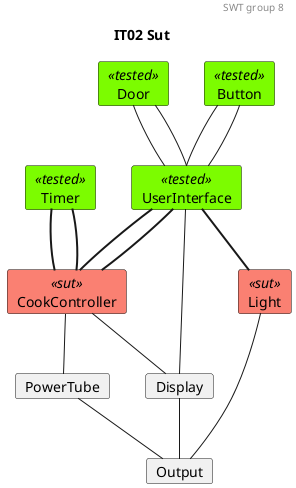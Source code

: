 @startuml IT02-Sut

'Testing colors:
skinparam card {
    backgroundColor<<tested>> lawngreen
    backgroundColor<<sut>> salmon
    backgroundColor<<test>> salmon
    backgroundColor<<fake>> gold
}

header SWT group 8
title IT02 Sut

'0.
    card Door<<tested>>
    card Button<<tested>>
    card Timer<<tested>>

'1.
    card UserInterface<<tested>>

'2.
    card CookController<<sut>>
    card Light<<sut>>

'3.
    card PowerTube
    card Display

'4 
    card Output

'Relations projects
' 0. to 1.
Door -- UserInterface
Door -- UserInterface

Button -- UserInterface
Button -- UserInterface


'Relations CookController:
'1.
UserInterface -[thickness=2]- CookController
UserInterface -[thickness=2]- CookController

'1. to 3.
'Door -[thickness=2]- CookController

Timer -[thickness=2]- CookController
Timer -[thickness=2]- CookController


CookController -- PowerTube

'1. to 2.
UserInterface -- Display
UserInterface -[thickness=2]- Light
CookController -- Display



' Relations 2. to 3.
Light -- Output
Display -- Output
PowerTube -- Output

@enduml